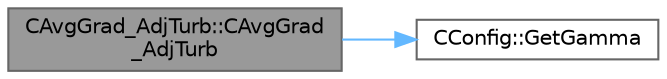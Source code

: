 digraph "CAvgGrad_AdjTurb::CAvgGrad_AdjTurb"
{
 // LATEX_PDF_SIZE
  bgcolor="transparent";
  edge [fontname=Helvetica,fontsize=10,labelfontname=Helvetica,labelfontsize=10];
  node [fontname=Helvetica,fontsize=10,shape=box,height=0.2,width=0.4];
  rankdir="LR";
  Node1 [id="Node000001",label="CAvgGrad_AdjTurb::CAvgGrad\l_AdjTurb",height=0.2,width=0.4,color="gray40", fillcolor="grey60", style="filled", fontcolor="black",tooltip="Constructor of the class."];
  Node1 -> Node2 [id="edge1_Node000001_Node000002",color="steelblue1",style="solid",tooltip=" "];
  Node2 [id="Node000002",label="CConfig::GetGamma",height=0.2,width=0.4,color="grey40", fillcolor="white", style="filled",URL="$classCConfig.html#a0b5df9254891b32a88e83880778f9261",tooltip="Get the value of the Gamma of fluid (ratio of specific heats)."];
}
